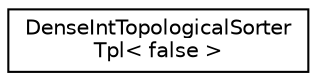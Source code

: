 digraph "Graphical Class Hierarchy"
{
 // LATEX_PDF_SIZE
  edge [fontname="Helvetica",fontsize="10",labelfontname="Helvetica",labelfontsize="10"];
  node [fontname="Helvetica",fontsize="10",shape=record];
  rankdir="LR";
  Node0 [label="DenseIntTopologicalSorter\lTpl\< false \>",height=0.2,width=0.4,color="black", fillcolor="white", style="filled",URL="$classutil_1_1internal_1_1_dense_int_topological_sorter_tpl.html",tooltip=" "];
}
